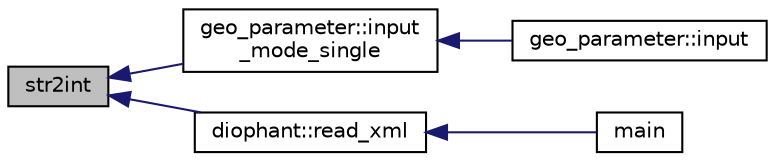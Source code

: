 digraph "str2int"
{
  edge [fontname="Helvetica",fontsize="10",labelfontname="Helvetica",labelfontsize="10"];
  node [fontname="Helvetica",fontsize="10",shape=record];
  rankdir="LR";
  Node614 [label="str2int",height=0.2,width=0.4,color="black", fillcolor="grey75", style="filled", fontcolor="black"];
  Node614 -> Node615 [dir="back",color="midnightblue",fontsize="10",style="solid",fontname="Helvetica"];
  Node615 [label="geo_parameter::input\l_mode_single",height=0.2,width=0.4,color="black", fillcolor="white", style="filled",URL="$d9/d51/classgeo__parameter.html#a235471052aff1633336000b385dfca78"];
  Node615 -> Node616 [dir="back",color="midnightblue",fontsize="10",style="solid",fontname="Helvetica"];
  Node616 [label="geo_parameter::input",height=0.2,width=0.4,color="black", fillcolor="white", style="filled",URL="$d9/d51/classgeo__parameter.html#aedd476d7bf192bfe8ce7f311dde15bfe"];
  Node614 -> Node617 [dir="back",color="midnightblue",fontsize="10",style="solid",fontname="Helvetica"];
  Node617 [label="diophant::read_xml",height=0.2,width=0.4,color="black", fillcolor="white", style="filled",URL="$d7/d9c/classdiophant.html#a56bf6e90f2b106f051f0735bb118cec6"];
  Node617 -> Node618 [dir="back",color="midnightblue",fontsize="10",style="solid",fontname="Helvetica"];
  Node618 [label="main",height=0.2,width=0.4,color="black", fillcolor="white", style="filled",URL="$dc/dbc/solve__diophant_8_c.html#a3c04138a5bfe5d72780bb7e82a18e627"];
}
